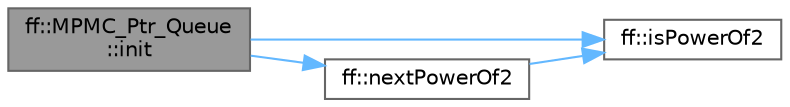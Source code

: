 digraph "ff::MPMC_Ptr_Queue::init"
{
 // LATEX_PDF_SIZE
  bgcolor="transparent";
  edge [fontname=Helvetica,fontsize=10,labelfontname=Helvetica,labelfontsize=10];
  node [fontname=Helvetica,fontsize=10,shape=box,height=0.2,width=0.4];
  rankdir="LR";
  Node1 [id="Node000001",label="ff::MPMC_Ptr_Queue\l::init",height=0.2,width=0.4,color="gray40", fillcolor="grey60", style="filled", fontcolor="black",tooltip="init"];
  Node1 -> Node2 [id="edge1_Node000001_Node000002",color="steelblue1",style="solid",tooltip=" "];
  Node2 [id="Node000002",label="ff::isPowerOf2",height=0.2,width=0.4,color="grey40", fillcolor="white", style="filled",URL="$namespaceff.html#a34913688cd78fe736857184aca78d580",tooltip=" "];
  Node1 -> Node3 [id="edge2_Node000001_Node000003",color="steelblue1",style="solid",tooltip=" "];
  Node3 [id="Node000003",label="ff::nextPowerOf2",height=0.2,width=0.4,color="grey40", fillcolor="white", style="filled",URL="$namespaceff.html#a83452ea25490a41016a08bb9c2efe1c0",tooltip=" "];
  Node3 -> Node2 [id="edge3_Node000003_Node000002",color="steelblue1",style="solid",tooltip=" "];
}
